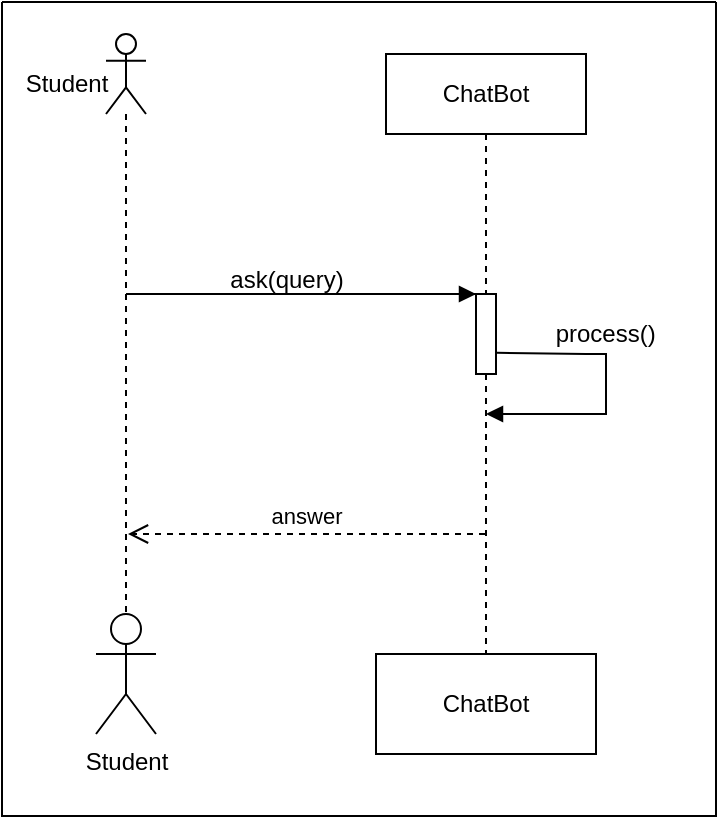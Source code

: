 <mxfile version="26.3.0">
  <diagram name="Page-1" id="2YBvvXClWsGukQMizWep">
    <mxGraphModel dx="1042" dy="562" grid="0" gridSize="10" guides="1" tooltips="1" connect="1" arrows="1" fold="1" page="1" pageScale="1" pageWidth="850" pageHeight="1100" math="0" shadow="0">
      <root>
        <mxCell id="0" />
        <mxCell id="1" parent="0" />
        <mxCell id="aM9ryv3xv72pqoxQDRHE-5" value="ChatBot" style="shape=umlLifeline;perimeter=lifelinePerimeter;whiteSpace=wrap;html=1;container=0;dropTarget=0;collapsible=0;recursiveResize=0;outlineConnect=0;portConstraint=eastwest;newEdgeStyle={&quot;edgeStyle&quot;:&quot;elbowEdgeStyle&quot;,&quot;elbow&quot;:&quot;vertical&quot;,&quot;curved&quot;:0,&quot;rounded&quot;:0};" parent="1" vertex="1">
          <mxGeometry x="220" y="40" width="100" height="300" as="geometry" />
        </mxCell>
        <mxCell id="f0L4CovD117n_jbN52BP-3" value="" style="html=1;points=[[0,0,0,0,5],[0,1,0,0,-5],[1,0,0,0,5],[1,1,0,0,-5]];perimeter=orthogonalPerimeter;outlineConnect=0;targetShapes=umlLifeline;portConstraint=eastwest;newEdgeStyle={&quot;curved&quot;:0,&quot;rounded&quot;:0};" parent="aM9ryv3xv72pqoxQDRHE-5" vertex="1">
          <mxGeometry x="45" y="120" width="10" height="40" as="geometry" />
        </mxCell>
        <mxCell id="aM9ryv3xv72pqoxQDRHE-8" value="answer" style="html=1;verticalAlign=bottom;endArrow=open;dashed=1;endSize=8;edgeStyle=elbowEdgeStyle;elbow=vertical;curved=0;rounded=0;" parent="1" source="aM9ryv3xv72pqoxQDRHE-5" edge="1">
          <mxGeometry relative="1" as="geometry">
            <mxPoint x="91" y="280" as="targetPoint" />
            <Array as="points">
              <mxPoint x="186" y="280" />
            </Array>
            <mxPoint x="261" y="280" as="sourcePoint" />
          </mxGeometry>
        </mxCell>
        <mxCell id="aM9ryv3xv72pqoxQDRHE-9" value="&amp;nbsp; &amp;nbsp; &amp;nbsp; &amp;nbsp; &amp;nbsp; &amp;nbsp; &amp;nbsp; &amp;nbsp; &amp;nbsp;" style="html=1;verticalAlign=bottom;endArrow=block;edgeStyle=elbowEdgeStyle;elbow=vertical;curved=0;rounded=0;" parent="1" edge="1">
          <mxGeometry relative="1" as="geometry">
            <mxPoint x="265" y="160" as="sourcePoint" />
            <Array as="points">
              <mxPoint x="90" y="160" />
            </Array>
            <mxPoint x="265" y="160" as="targetPoint" />
          </mxGeometry>
        </mxCell>
        <mxCell id="f0L4CovD117n_jbN52BP-1" value="" style="shape=umlLifeline;perimeter=lifelinePerimeter;whiteSpace=wrap;html=1;container=1;dropTarget=0;collapsible=0;recursiveResize=0;outlineConnect=0;portConstraint=eastwest;newEdgeStyle={&quot;curved&quot;:0,&quot;rounded&quot;:0};participant=umlActor;" parent="1" vertex="1">
          <mxGeometry x="80" y="30" width="20" height="300" as="geometry" />
        </mxCell>
        <mxCell id="f0L4CovD117n_jbN52BP-2" value="ask(query)" style="text;html=1;align=center;verticalAlign=middle;resizable=0;points=[];autosize=1;strokeColor=none;fillColor=none;" parent="1" vertex="1">
          <mxGeometry x="130" y="138" width="80" height="30" as="geometry" />
        </mxCell>
        <mxCell id="f0L4CovD117n_jbN52BP-5" value="" style="html=1;verticalAlign=bottom;endArrow=block;curved=0;rounded=0;exitX=1.029;exitY=0.734;exitDx=0;exitDy=0;exitPerimeter=0;" parent="1" source="f0L4CovD117n_jbN52BP-3" edge="1">
          <mxGeometry width="80" relative="1" as="geometry">
            <mxPoint x="280" y="190" as="sourcePoint" />
            <mxPoint x="270" y="220" as="targetPoint" />
            <Array as="points">
              <mxPoint x="320" y="190" />
              <mxPoint x="330" y="190" />
              <mxPoint x="330" y="220" />
            </Array>
          </mxGeometry>
        </mxCell>
        <mxCell id="f0L4CovD117n_jbN52BP-6" value="&amp;nbsp; &amp;nbsp; &amp;nbsp; &amp;nbsp; &amp;nbsp; &amp;nbsp; &amp;nbsp; process()" style="text;html=1;align=center;verticalAlign=middle;resizable=0;points=[];autosize=1;strokeColor=none;fillColor=none;" parent="1" vertex="1">
          <mxGeometry x="248" y="167" width="115" height="26" as="geometry" />
        </mxCell>
        <mxCell id="f0L4CovD117n_jbN52BP-9" value="ChatBot" style="html=1;whiteSpace=wrap;" parent="1" vertex="1">
          <mxGeometry x="215" y="340" width="110" height="50" as="geometry" />
        </mxCell>
        <mxCell id="f0L4CovD117n_jbN52BP-10" value="Student" style="shape=umlActor;verticalLabelPosition=bottom;verticalAlign=top;html=1;" parent="1" vertex="1">
          <mxGeometry x="75" y="320" width="30" height="60" as="geometry" />
        </mxCell>
        <mxCell id="f0L4CovD117n_jbN52BP-11" value="Student" style="text;html=1;align=center;verticalAlign=middle;resizable=0;points=[];autosize=1;strokeColor=none;fillColor=none;" parent="1" vertex="1">
          <mxGeometry x="30" y="40" width="60" height="30" as="geometry" />
        </mxCell>
        <mxCell id="hxZ2RNp1w2o1tRCj-qH7-1" value="" style="swimlane;startSize=0;" vertex="1" parent="1">
          <mxGeometry x="28" y="14" width="357" height="407" as="geometry" />
        </mxCell>
      </root>
    </mxGraphModel>
  </diagram>
</mxfile>
